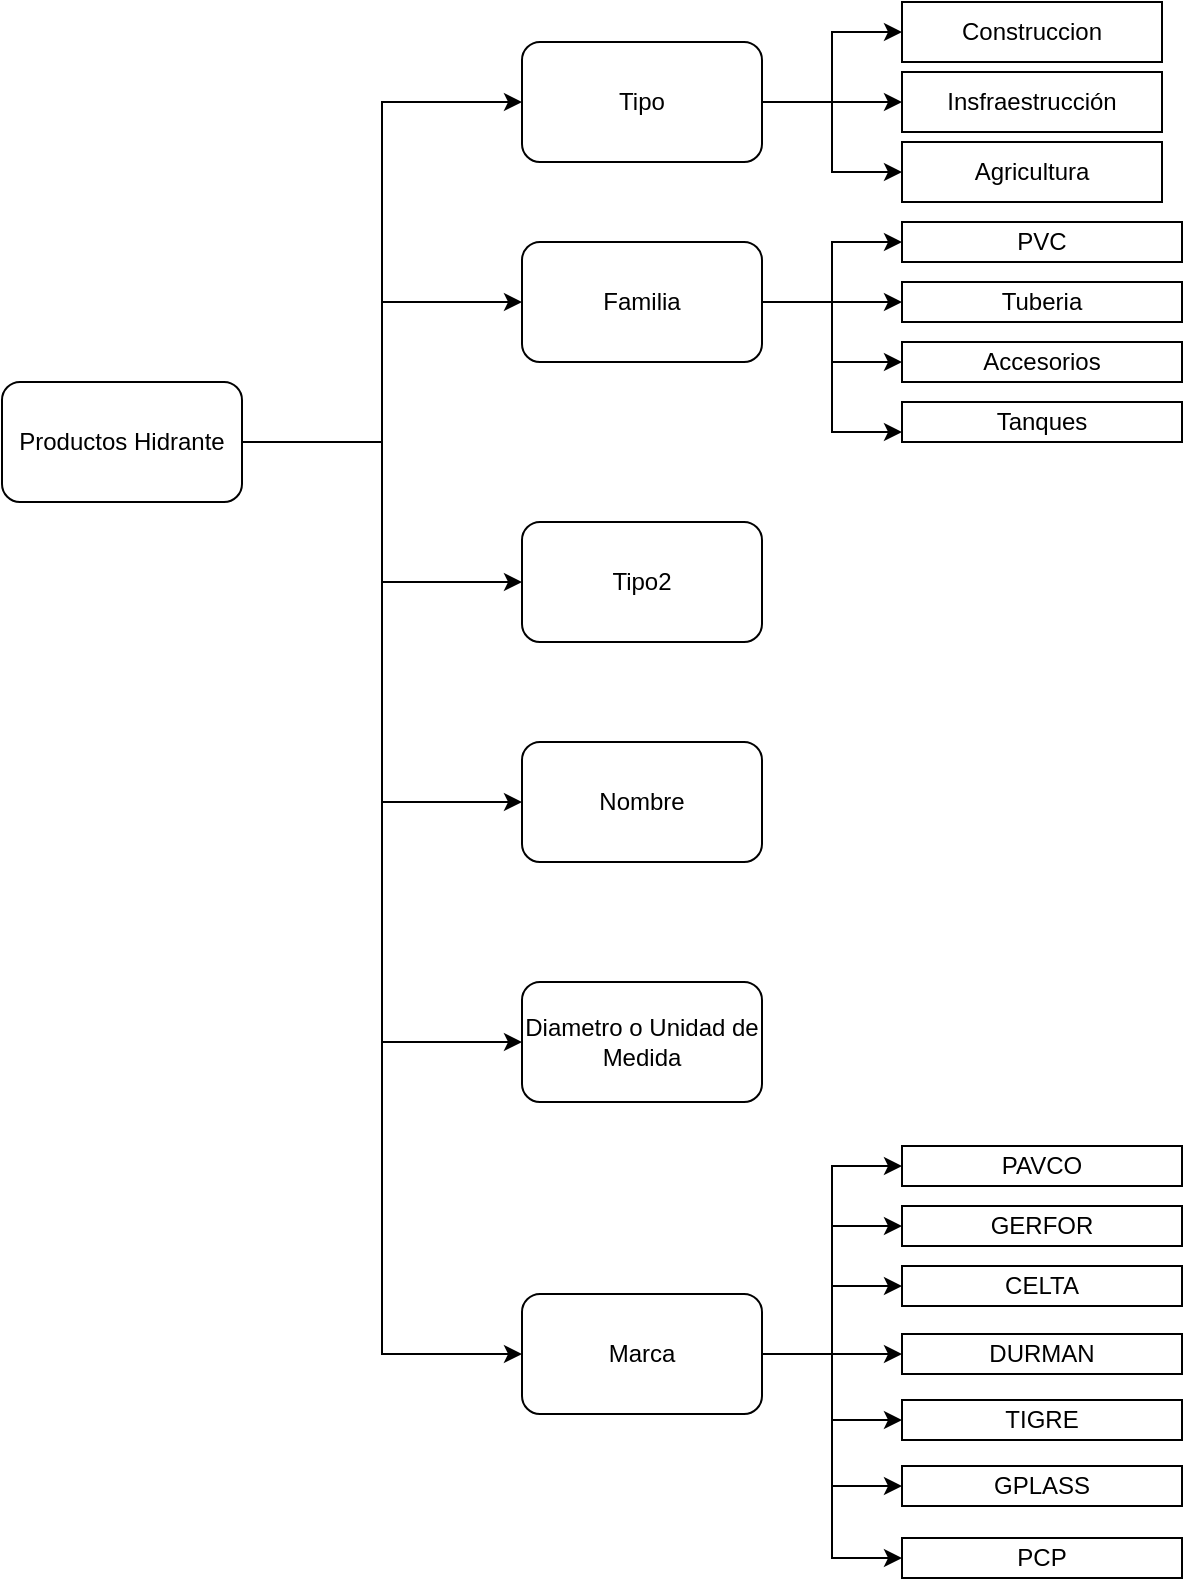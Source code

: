 <mxfile version="20.4.0" type="github">
  <diagram id="__M68CbVWENijR-hPRkH" name="Page-1">
    <mxGraphModel dx="939" dy="476" grid="1" gridSize="10" guides="1" tooltips="1" connect="1" arrows="1" fold="1" page="1" pageScale="1" pageWidth="850" pageHeight="1100" math="0" shadow="0">
      <root>
        <mxCell id="0" />
        <mxCell id="1" parent="0" />
        <mxCell id="xAeH5EZfIFP-68jPS97L-28" style="edgeStyle=orthogonalEdgeStyle;rounded=0;orthogonalLoop=1;jettySize=auto;html=1;entryX=0;entryY=0.5;entryDx=0;entryDy=0;" edge="1" parent="1" source="xAeH5EZfIFP-68jPS97L-1" target="xAeH5EZfIFP-68jPS97L-2">
          <mxGeometry relative="1" as="geometry" />
        </mxCell>
        <mxCell id="xAeH5EZfIFP-68jPS97L-29" style="edgeStyle=orthogonalEdgeStyle;rounded=0;orthogonalLoop=1;jettySize=auto;html=1;entryX=0;entryY=0.5;entryDx=0;entryDy=0;" edge="1" parent="1" source="xAeH5EZfIFP-68jPS97L-1" target="xAeH5EZfIFP-68jPS97L-3">
          <mxGeometry relative="1" as="geometry" />
        </mxCell>
        <mxCell id="xAeH5EZfIFP-68jPS97L-30" style="edgeStyle=orthogonalEdgeStyle;rounded=0;orthogonalLoop=1;jettySize=auto;html=1;entryX=0;entryY=0.5;entryDx=0;entryDy=0;" edge="1" parent="1" source="xAeH5EZfIFP-68jPS97L-1" target="xAeH5EZfIFP-68jPS97L-4">
          <mxGeometry relative="1" as="geometry" />
        </mxCell>
        <mxCell id="xAeH5EZfIFP-68jPS97L-31" style="edgeStyle=orthogonalEdgeStyle;rounded=0;orthogonalLoop=1;jettySize=auto;html=1;entryX=0;entryY=0.5;entryDx=0;entryDy=0;" edge="1" parent="1" source="xAeH5EZfIFP-68jPS97L-1" target="xAeH5EZfIFP-68jPS97L-5">
          <mxGeometry relative="1" as="geometry" />
        </mxCell>
        <mxCell id="xAeH5EZfIFP-68jPS97L-33" style="edgeStyle=orthogonalEdgeStyle;rounded=0;orthogonalLoop=1;jettySize=auto;html=1;entryX=0;entryY=0.5;entryDx=0;entryDy=0;" edge="1" parent="1" source="xAeH5EZfIFP-68jPS97L-1" target="xAeH5EZfIFP-68jPS97L-27">
          <mxGeometry relative="1" as="geometry" />
        </mxCell>
        <mxCell id="xAeH5EZfIFP-68jPS97L-34" style="edgeStyle=orthogonalEdgeStyle;rounded=0;orthogonalLoop=1;jettySize=auto;html=1;entryX=0;entryY=0.5;entryDx=0;entryDy=0;" edge="1" parent="1" source="xAeH5EZfIFP-68jPS97L-1" target="xAeH5EZfIFP-68jPS97L-7">
          <mxGeometry relative="1" as="geometry" />
        </mxCell>
        <mxCell id="xAeH5EZfIFP-68jPS97L-1" value="Productos Hidrante" style="rounded=1;whiteSpace=wrap;html=1;" vertex="1" parent="1">
          <mxGeometry x="10" y="200" width="120" height="60" as="geometry" />
        </mxCell>
        <mxCell id="xAeH5EZfIFP-68jPS97L-16" style="edgeStyle=orthogonalEdgeStyle;rounded=0;orthogonalLoop=1;jettySize=auto;html=1;entryX=0;entryY=0.5;entryDx=0;entryDy=0;" edge="1" parent="1" source="xAeH5EZfIFP-68jPS97L-2" target="xAeH5EZfIFP-68jPS97L-13">
          <mxGeometry relative="1" as="geometry" />
        </mxCell>
        <mxCell id="xAeH5EZfIFP-68jPS97L-17" style="edgeStyle=orthogonalEdgeStyle;rounded=0;orthogonalLoop=1;jettySize=auto;html=1;" edge="1" parent="1" source="xAeH5EZfIFP-68jPS97L-2" target="xAeH5EZfIFP-68jPS97L-14">
          <mxGeometry relative="1" as="geometry" />
        </mxCell>
        <mxCell id="xAeH5EZfIFP-68jPS97L-18" style="edgeStyle=orthogonalEdgeStyle;rounded=0;orthogonalLoop=1;jettySize=auto;html=1;entryX=0;entryY=0.5;entryDx=0;entryDy=0;" edge="1" parent="1" source="xAeH5EZfIFP-68jPS97L-2" target="xAeH5EZfIFP-68jPS97L-15">
          <mxGeometry relative="1" as="geometry" />
        </mxCell>
        <mxCell id="xAeH5EZfIFP-68jPS97L-2" value="Tipo" style="rounded=1;whiteSpace=wrap;html=1;" vertex="1" parent="1">
          <mxGeometry x="270" y="30" width="120" height="60" as="geometry" />
        </mxCell>
        <mxCell id="xAeH5EZfIFP-68jPS97L-23" style="edgeStyle=orthogonalEdgeStyle;rounded=0;orthogonalLoop=1;jettySize=auto;html=1;entryX=0;entryY=0.5;entryDx=0;entryDy=0;" edge="1" parent="1" source="xAeH5EZfIFP-68jPS97L-3" target="xAeH5EZfIFP-68jPS97L-19">
          <mxGeometry relative="1" as="geometry" />
        </mxCell>
        <mxCell id="xAeH5EZfIFP-68jPS97L-24" style="edgeStyle=orthogonalEdgeStyle;rounded=0;orthogonalLoop=1;jettySize=auto;html=1;" edge="1" parent="1" source="xAeH5EZfIFP-68jPS97L-3" target="xAeH5EZfIFP-68jPS97L-20">
          <mxGeometry relative="1" as="geometry" />
        </mxCell>
        <mxCell id="xAeH5EZfIFP-68jPS97L-25" style="edgeStyle=orthogonalEdgeStyle;rounded=0;orthogonalLoop=1;jettySize=auto;html=1;entryX=0;entryY=0.5;entryDx=0;entryDy=0;" edge="1" parent="1" source="xAeH5EZfIFP-68jPS97L-3" target="xAeH5EZfIFP-68jPS97L-21">
          <mxGeometry relative="1" as="geometry" />
        </mxCell>
        <mxCell id="xAeH5EZfIFP-68jPS97L-26" style="edgeStyle=orthogonalEdgeStyle;rounded=0;orthogonalLoop=1;jettySize=auto;html=1;entryX=0;entryY=0.75;entryDx=0;entryDy=0;" edge="1" parent="1" source="xAeH5EZfIFP-68jPS97L-3" target="xAeH5EZfIFP-68jPS97L-22">
          <mxGeometry relative="1" as="geometry" />
        </mxCell>
        <mxCell id="xAeH5EZfIFP-68jPS97L-3" value="Familia" style="rounded=1;whiteSpace=wrap;html=1;" vertex="1" parent="1">
          <mxGeometry x="270" y="130" width="120" height="60" as="geometry" />
        </mxCell>
        <mxCell id="xAeH5EZfIFP-68jPS97L-4" value="Tipo2" style="rounded=1;whiteSpace=wrap;html=1;" vertex="1" parent="1">
          <mxGeometry x="270" y="270" width="120" height="60" as="geometry" />
        </mxCell>
        <mxCell id="xAeH5EZfIFP-68jPS97L-5" value="Nombre" style="rounded=1;whiteSpace=wrap;html=1;" vertex="1" parent="1">
          <mxGeometry x="270" y="380" width="120" height="60" as="geometry" />
        </mxCell>
        <mxCell id="xAeH5EZfIFP-68jPS97L-51" style="edgeStyle=orthogonalEdgeStyle;rounded=0;orthogonalLoop=1;jettySize=auto;html=1;entryX=0;entryY=0.5;entryDx=0;entryDy=0;" edge="1" parent="1" source="xAeH5EZfIFP-68jPS97L-7" target="xAeH5EZfIFP-68jPS97L-35">
          <mxGeometry relative="1" as="geometry" />
        </mxCell>
        <mxCell id="xAeH5EZfIFP-68jPS97L-52" style="edgeStyle=orthogonalEdgeStyle;rounded=0;orthogonalLoop=1;jettySize=auto;html=1;entryX=0;entryY=0.5;entryDx=0;entryDy=0;" edge="1" parent="1" source="xAeH5EZfIFP-68jPS97L-7" target="xAeH5EZfIFP-68jPS97L-36">
          <mxGeometry relative="1" as="geometry" />
        </mxCell>
        <mxCell id="xAeH5EZfIFP-68jPS97L-53" style="edgeStyle=orthogonalEdgeStyle;rounded=0;orthogonalLoop=1;jettySize=auto;html=1;entryX=0;entryY=0.5;entryDx=0;entryDy=0;" edge="1" parent="1" source="xAeH5EZfIFP-68jPS97L-7" target="xAeH5EZfIFP-68jPS97L-37">
          <mxGeometry relative="1" as="geometry" />
        </mxCell>
        <mxCell id="xAeH5EZfIFP-68jPS97L-54" style="edgeStyle=orthogonalEdgeStyle;rounded=0;orthogonalLoop=1;jettySize=auto;html=1;entryX=0;entryY=0.5;entryDx=0;entryDy=0;" edge="1" parent="1" source="xAeH5EZfIFP-68jPS97L-7" target="xAeH5EZfIFP-68jPS97L-38">
          <mxGeometry relative="1" as="geometry" />
        </mxCell>
        <mxCell id="xAeH5EZfIFP-68jPS97L-55" style="edgeStyle=orthogonalEdgeStyle;rounded=0;orthogonalLoop=1;jettySize=auto;html=1;entryX=0;entryY=0.5;entryDx=0;entryDy=0;" edge="1" parent="1" source="xAeH5EZfIFP-68jPS97L-7" target="xAeH5EZfIFP-68jPS97L-39">
          <mxGeometry relative="1" as="geometry" />
        </mxCell>
        <mxCell id="xAeH5EZfIFP-68jPS97L-56" style="edgeStyle=orthogonalEdgeStyle;rounded=0;orthogonalLoop=1;jettySize=auto;html=1;entryX=0;entryY=0.5;entryDx=0;entryDy=0;" edge="1" parent="1" source="xAeH5EZfIFP-68jPS97L-7" target="xAeH5EZfIFP-68jPS97L-41">
          <mxGeometry relative="1" as="geometry" />
        </mxCell>
        <mxCell id="xAeH5EZfIFP-68jPS97L-57" style="edgeStyle=orthogonalEdgeStyle;rounded=0;orthogonalLoop=1;jettySize=auto;html=1;entryX=0;entryY=0.5;entryDx=0;entryDy=0;" edge="1" parent="1" source="xAeH5EZfIFP-68jPS97L-7" target="xAeH5EZfIFP-68jPS97L-42">
          <mxGeometry relative="1" as="geometry" />
        </mxCell>
        <mxCell id="xAeH5EZfIFP-68jPS97L-7" value="Marca" style="rounded=1;whiteSpace=wrap;html=1;" vertex="1" parent="1">
          <mxGeometry x="270" y="656" width="120" height="60" as="geometry" />
        </mxCell>
        <mxCell id="xAeH5EZfIFP-68jPS97L-13" value="Construccion" style="rounded=0;whiteSpace=wrap;html=1;" vertex="1" parent="1">
          <mxGeometry x="460" y="10" width="130" height="30" as="geometry" />
        </mxCell>
        <mxCell id="xAeH5EZfIFP-68jPS97L-14" value="Insfraestrucción" style="rounded=0;whiteSpace=wrap;html=1;" vertex="1" parent="1">
          <mxGeometry x="460" y="45" width="130" height="30" as="geometry" />
        </mxCell>
        <mxCell id="xAeH5EZfIFP-68jPS97L-15" value="Agricultura" style="rounded=0;whiteSpace=wrap;html=1;" vertex="1" parent="1">
          <mxGeometry x="460" y="80" width="130" height="30" as="geometry" />
        </mxCell>
        <mxCell id="xAeH5EZfIFP-68jPS97L-19" value="PVC" style="rounded=0;whiteSpace=wrap;html=1;" vertex="1" parent="1">
          <mxGeometry x="460" y="120" width="140" height="20" as="geometry" />
        </mxCell>
        <mxCell id="xAeH5EZfIFP-68jPS97L-20" value="Tuberia" style="rounded=0;whiteSpace=wrap;html=1;" vertex="1" parent="1">
          <mxGeometry x="460" y="150" width="140" height="20" as="geometry" />
        </mxCell>
        <mxCell id="xAeH5EZfIFP-68jPS97L-21" value="Accesorios" style="rounded=0;whiteSpace=wrap;html=1;" vertex="1" parent="1">
          <mxGeometry x="460" y="180" width="140" height="20" as="geometry" />
        </mxCell>
        <mxCell id="xAeH5EZfIFP-68jPS97L-22" value="Tanques" style="rounded=0;whiteSpace=wrap;html=1;" vertex="1" parent="1">
          <mxGeometry x="460" y="210" width="140" height="20" as="geometry" />
        </mxCell>
        <mxCell id="xAeH5EZfIFP-68jPS97L-27" value="Diametro o Unidad de Medida" style="rounded=1;whiteSpace=wrap;html=1;" vertex="1" parent="1">
          <mxGeometry x="270" y="500" width="120" height="60" as="geometry" />
        </mxCell>
        <mxCell id="xAeH5EZfIFP-68jPS97L-35" value="PAVCO" style="rounded=0;whiteSpace=wrap;html=1;" vertex="1" parent="1">
          <mxGeometry x="460" y="582" width="140" height="20" as="geometry" />
        </mxCell>
        <mxCell id="xAeH5EZfIFP-68jPS97L-36" value="GERFOR" style="rounded=0;whiteSpace=wrap;html=1;" vertex="1" parent="1">
          <mxGeometry x="460" y="612" width="140" height="20" as="geometry" />
        </mxCell>
        <mxCell id="xAeH5EZfIFP-68jPS97L-37" value="CELTA" style="rounded=0;whiteSpace=wrap;html=1;" vertex="1" parent="1">
          <mxGeometry x="460" y="642" width="140" height="20" as="geometry" />
        </mxCell>
        <mxCell id="xAeH5EZfIFP-68jPS97L-38" value="DURMAN" style="rounded=0;whiteSpace=wrap;html=1;" vertex="1" parent="1">
          <mxGeometry x="460" y="676" width="140" height="20" as="geometry" />
        </mxCell>
        <mxCell id="xAeH5EZfIFP-68jPS97L-39" value="TIGRE" style="rounded=0;whiteSpace=wrap;html=1;" vertex="1" parent="1">
          <mxGeometry x="460" y="709" width="140" height="20" as="geometry" />
        </mxCell>
        <mxCell id="xAeH5EZfIFP-68jPS97L-41" value="GPLASS" style="rounded=0;whiteSpace=wrap;html=1;" vertex="1" parent="1">
          <mxGeometry x="460" y="742" width="140" height="20" as="geometry" />
        </mxCell>
        <mxCell id="xAeH5EZfIFP-68jPS97L-42" value="PCP" style="rounded=0;whiteSpace=wrap;html=1;" vertex="1" parent="1">
          <mxGeometry x="460" y="778" width="140" height="20" as="geometry" />
        </mxCell>
      </root>
    </mxGraphModel>
  </diagram>
</mxfile>
